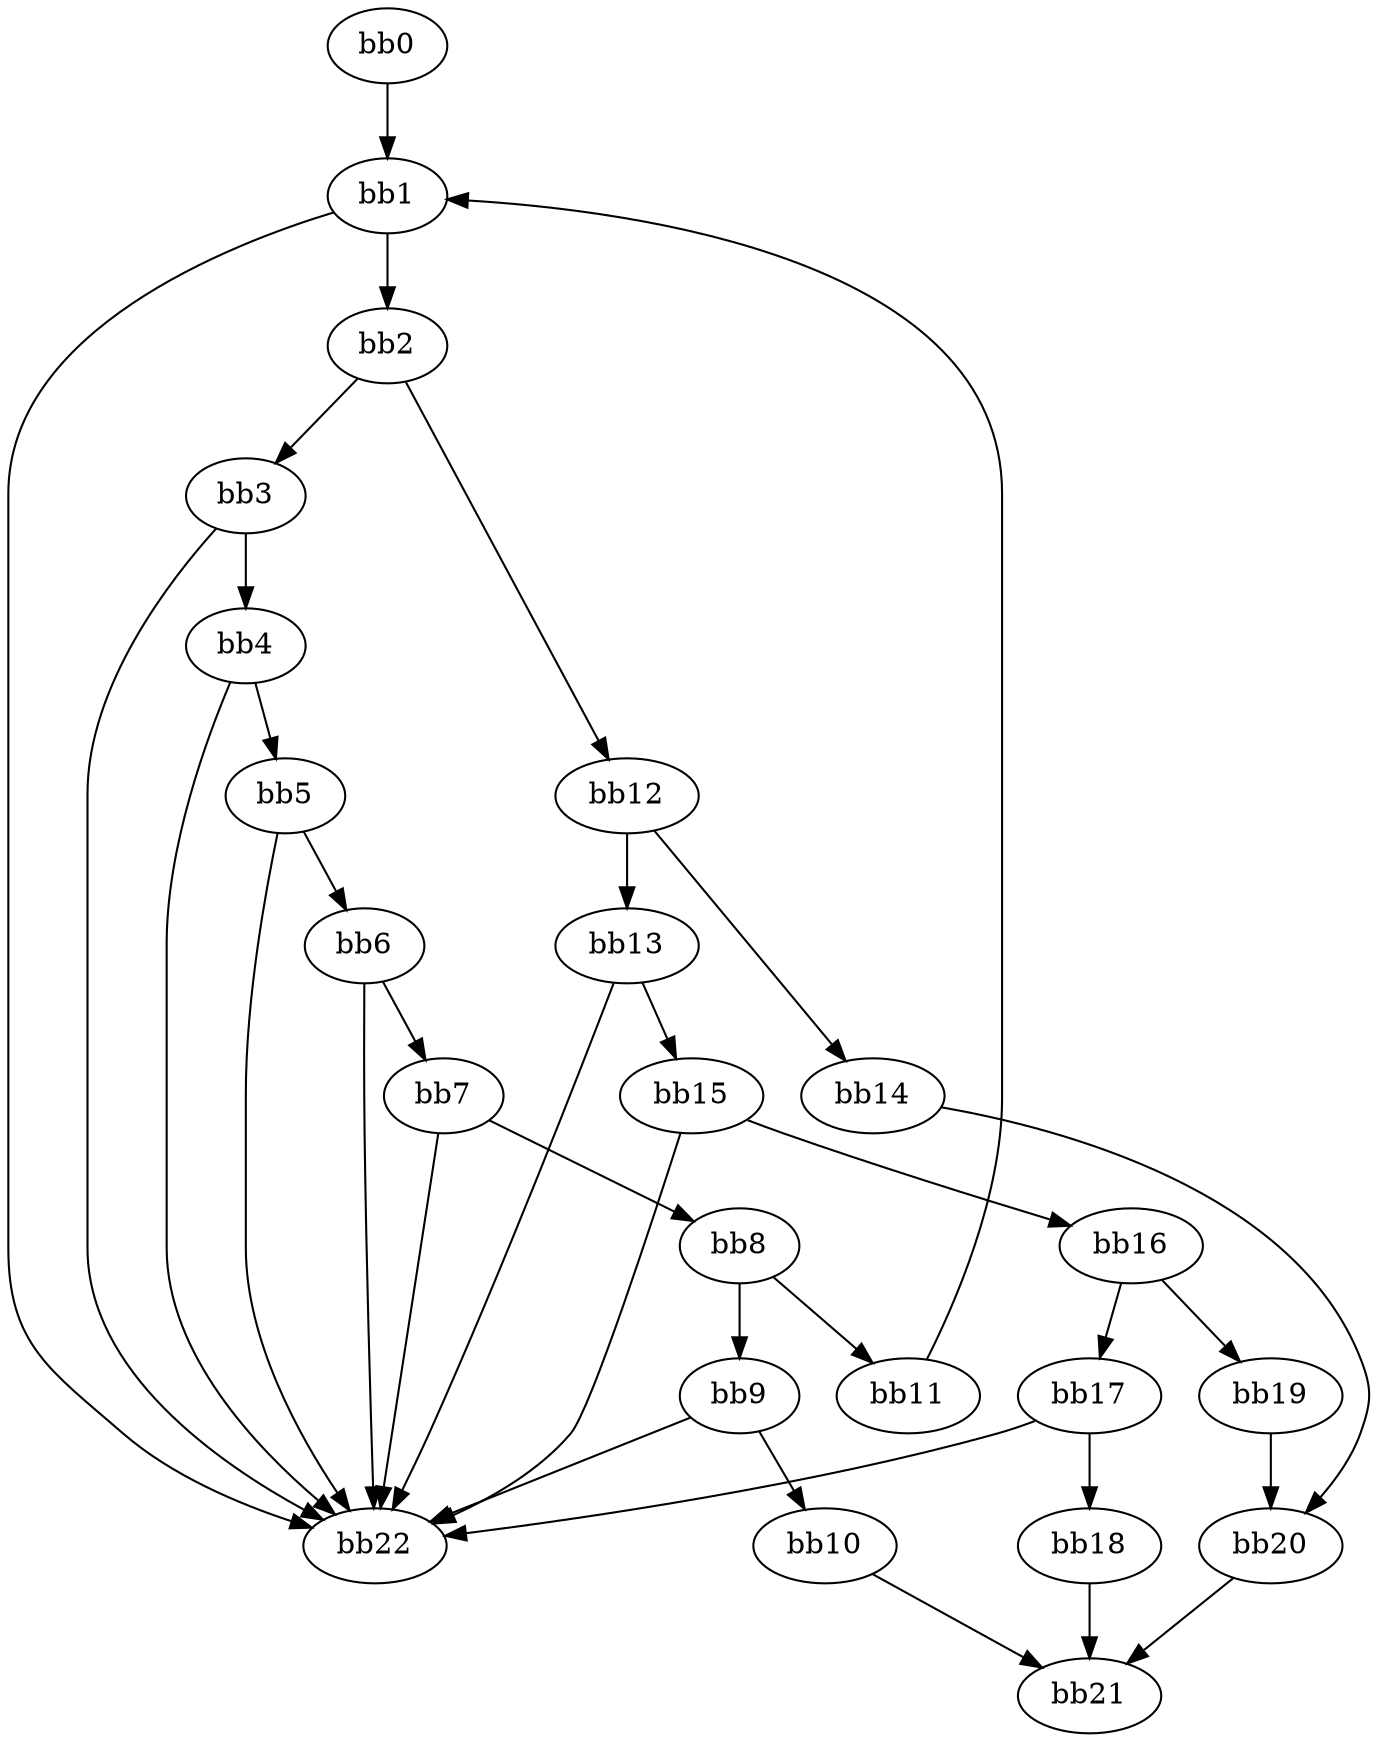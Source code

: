 digraph {
    0 [ label = "bb0\l" ]
    1 [ label = "bb1\l" ]
    2 [ label = "bb2\l" ]
    3 [ label = "bb3\l" ]
    4 [ label = "bb4\l" ]
    5 [ label = "bb5\l" ]
    6 [ label = "bb6\l" ]
    7 [ label = "bb7\l" ]
    8 [ label = "bb8\l" ]
    9 [ label = "bb9\l" ]
    10 [ label = "bb10\l" ]
    11 [ label = "bb11\l" ]
    12 [ label = "bb12\l" ]
    13 [ label = "bb13\l" ]
    14 [ label = "bb14\l" ]
    15 [ label = "bb15\l" ]
    16 [ label = "bb16\l" ]
    17 [ label = "bb17\l" ]
    18 [ label = "bb18\l" ]
    19 [ label = "bb19\l" ]
    20 [ label = "bb20\l" ]
    21 [ label = "bb21\l" ]
    22 [ label = "bb22\l" ]
    0 -> 1 [ ]
    1 -> 2 [ ]
    1 -> 22 [ ]
    2 -> 3 [ ]
    2 -> 12 [ ]
    3 -> 4 [ ]
    3 -> 22 [ ]
    4 -> 5 [ ]
    4 -> 22 [ ]
    5 -> 6 [ ]
    5 -> 22 [ ]
    6 -> 7 [ ]
    6 -> 22 [ ]
    7 -> 8 [ ]
    7 -> 22 [ ]
    8 -> 9 [ ]
    8 -> 11 [ ]
    9 -> 10 [ ]
    9 -> 22 [ ]
    10 -> 21 [ ]
    11 -> 1 [ ]
    12 -> 13 [ ]
    12 -> 14 [ ]
    13 -> 15 [ ]
    13 -> 22 [ ]
    14 -> 20 [ ]
    15 -> 16 [ ]
    15 -> 22 [ ]
    16 -> 17 [ ]
    16 -> 19 [ ]
    17 -> 18 [ ]
    17 -> 22 [ ]
    18 -> 21 [ ]
    19 -> 20 [ ]
    20 -> 21 [ ]
}

